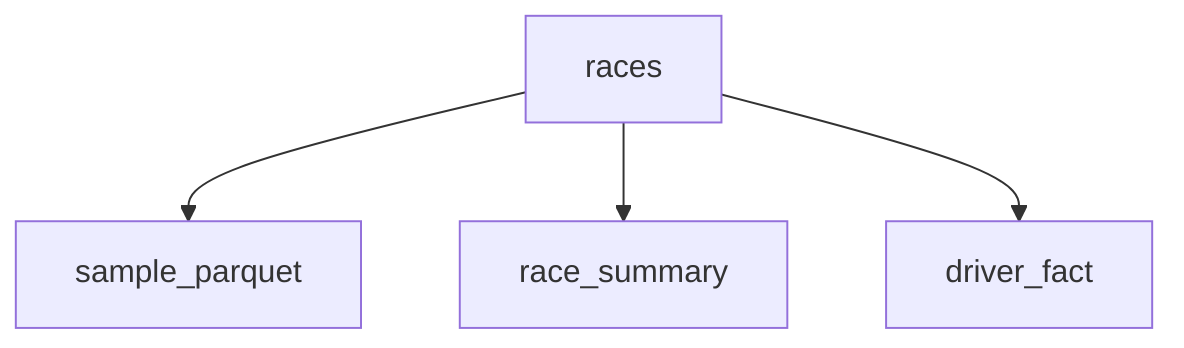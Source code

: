 graph TD
    races
    sample_parquet
    race_summary
    driver_fact
    races --> sample_parquet
    races --> race_summary
    races --> driver_fact